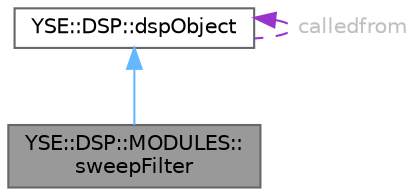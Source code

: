digraph "YSE::DSP::MODULES::sweepFilter"
{
 // LATEX_PDF_SIZE
  bgcolor="transparent";
  edge [fontname=Helvetica,fontsize=10,labelfontname=Helvetica,labelfontsize=10];
  node [fontname=Helvetica,fontsize=10,shape=box,height=0.2,width=0.4];
  Node1 [id="Node000001",label="YSE::DSP::MODULES::\lsweepFilter",height=0.2,width=0.4,color="gray40", fillcolor="grey60", style="filled", fontcolor="black",tooltip=" "];
  Node2 -> Node1 [id="edge1_Node000001_Node000002",dir="back",color="steelblue1",style="solid",tooltip=" "];
  Node2 [id="Node000002",label="YSE::DSP::dspObject",height=0.2,width=0.4,color="gray40", fillcolor="white", style="filled",URL="$class_y_s_e_1_1_d_s_p_1_1dsp_object.html",tooltip=" "];
  Node2 -> Node2 [id="edge2_Node000002_Node000002",dir="back",color="darkorchid3",style="dashed",tooltip=" ",label=" calledfrom",fontcolor="grey" ];
}
